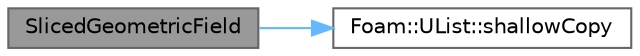 digraph "SlicedGeometricField"
{
 // LATEX_PDF_SIZE
  bgcolor="transparent";
  edge [fontname=Helvetica,fontsize=10,labelfontname=Helvetica,labelfontsize=10];
  node [fontname=Helvetica,fontsize=10,shape=box,height=0.2,width=0.4];
  rankdir="LR";
  Node1 [id="Node000001",label="SlicedGeometricField",height=0.2,width=0.4,color="gray40", fillcolor="grey60", style="filled", fontcolor="black",tooltip=" "];
  Node1 -> Node2 [id="edge1_Node000001_Node000002",color="steelblue1",style="solid",tooltip=" "];
  Node2 [id="Node000002",label="Foam::UList::shallowCopy",height=0.2,width=0.4,color="grey40", fillcolor="white", style="filled",URL="$classFoam_1_1UList.html#ae40cd566141af6fd12dbed08936a7d4f",tooltip=" "];
}
